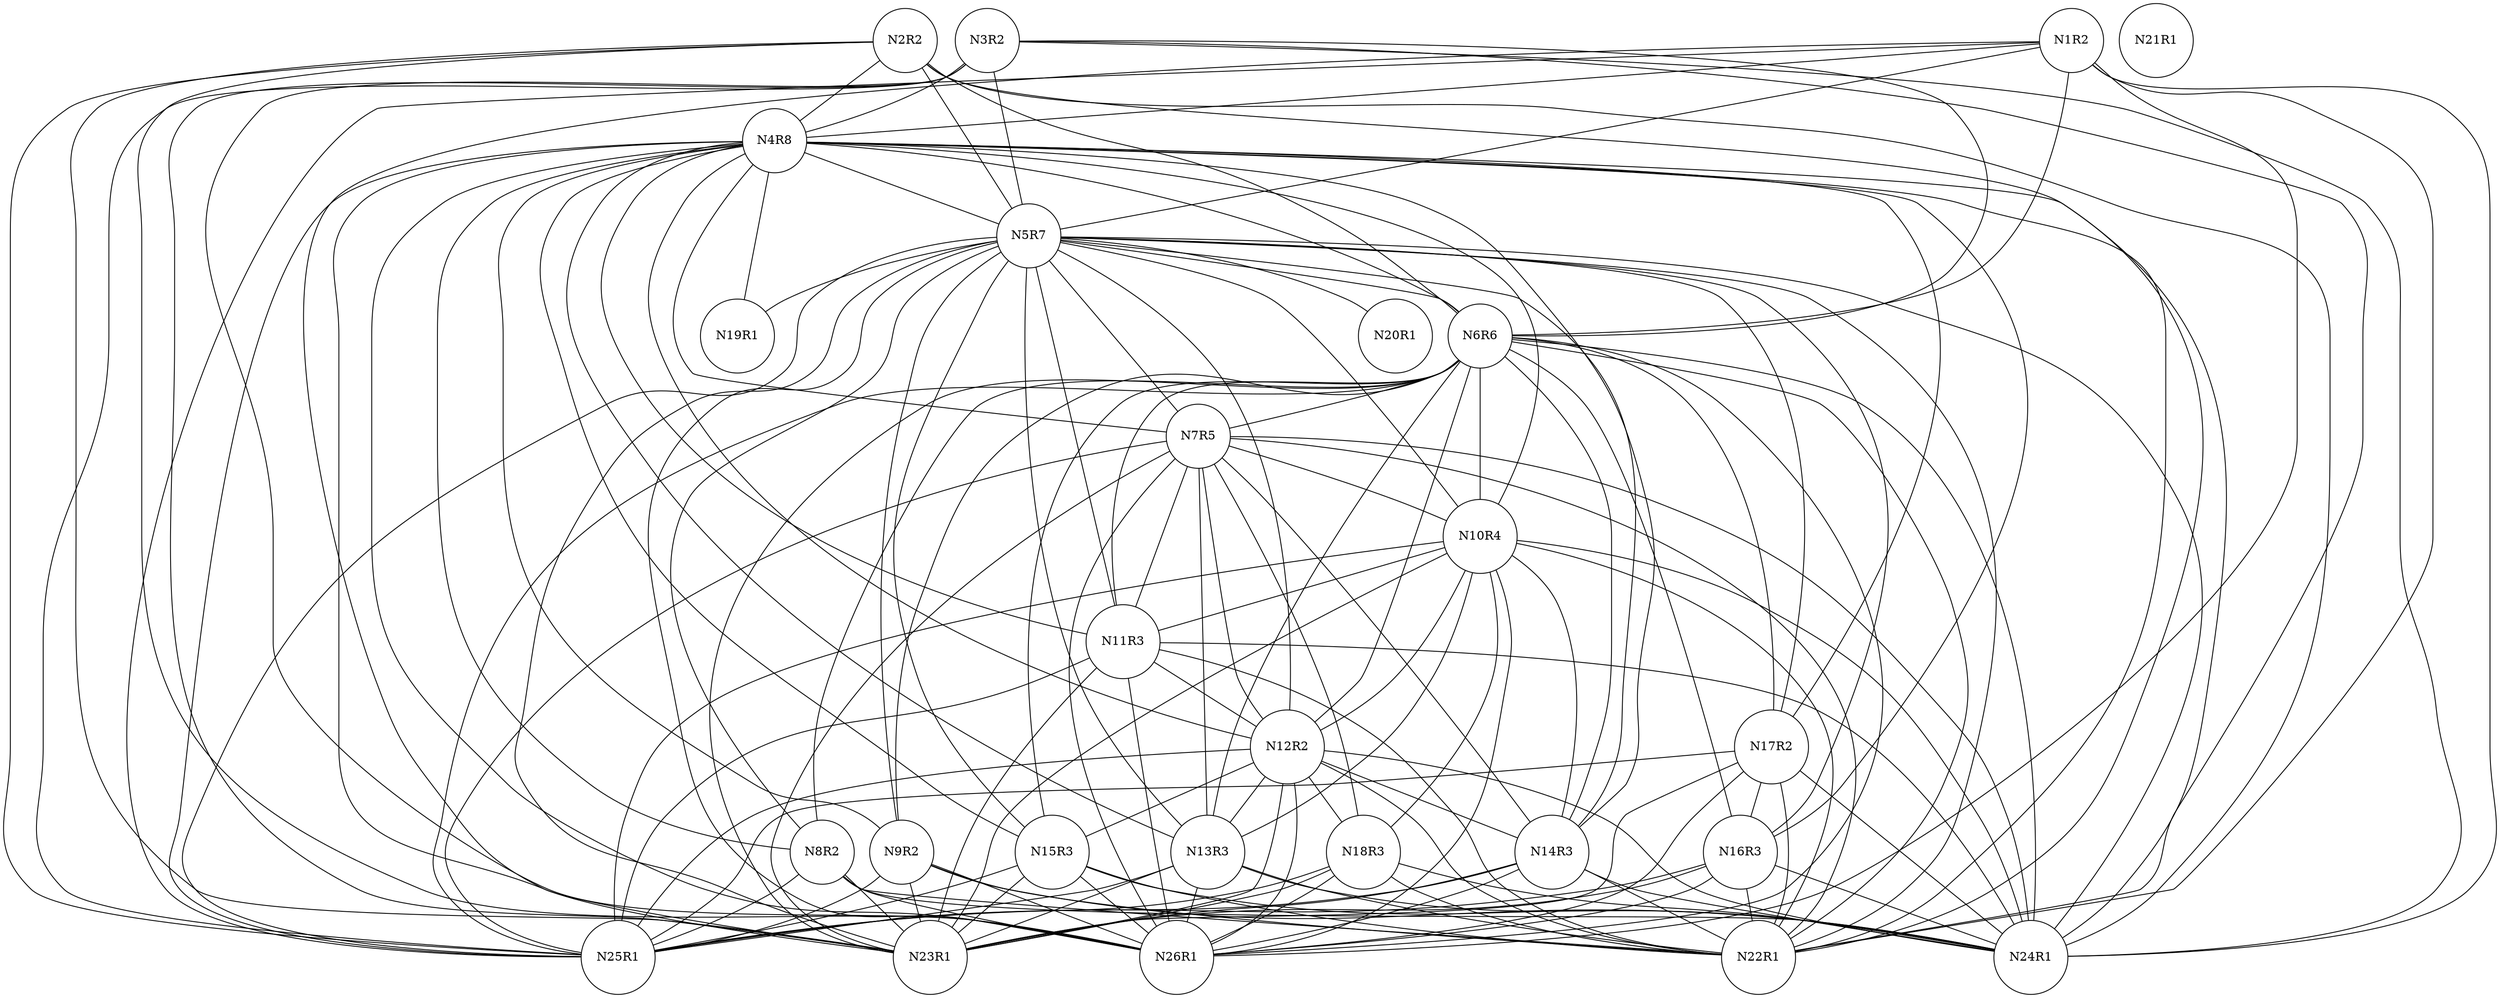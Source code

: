 graph ig {
    node [shape = circle];
    N1R2;
    N2R2;
    N3R2;
    N4R8;
    N5R7;
    N6R6;
    N7R5;
    N8R2;
    N9R2;
    N10R4;
    N11R3;
    N12R2;
    N13R3;
    N14R3;
    N15R3;
    N17R2;
    N16R3;
    N19R1;
    N18R3;
    N21R1;
    N20R1;
    N23R1;
    N22R1;
    N25R1;
    N24R1;
    N26R1;
    N1R2 -- N6R6;
    N1R2 -- N5R7;
    N1R2 -- N26R1;
    N1R2 -- N24R1;
    N1R2 -- N25R1;
    N1R2 -- N4R8;
    N1R2 -- N23R1;
    N1R2 -- N22R1;
    N2R2 -- N6R6;
    N2R2 -- N5R7;
    N2R2 -- N26R1;
    N2R2 -- N24R1;
    N2R2 -- N25R1;
    N2R2 -- N4R8;
    N2R2 -- N23R1;
    N2R2 -- N22R1;
    N3R2 -- N6R6;
    N3R2 -- N5R7;
    N3R2 -- N26R1;
    N3R2 -- N24R1;
    N3R2 -- N25R1;
    N3R2 -- N4R8;
    N3R2 -- N23R1;
    N3R2 -- N22R1;
    N4R8 -- N7R5;
    N4R8 -- N10R4;
    N4R8 -- N6R6;
    N4R8 -- N5R7;
    N4R8 -- N26R1;
    N4R8 -- N12R2;
    N4R8 -- N11R3;
    N4R8 -- N24R1;
    N4R8 -- N25R1;
    N4R8 -- N23R1;
    N4R8 -- N13R3;
    N4R8 -- N14R3;
    N4R8 -- N15R3;
    N4R8 -- N17R2;
    N4R8 -- N16R3;
    N4R8 -- N9R2;
    N4R8 -- N8R2;
    N4R8 -- N22R1;
    N4R8 -- N19R1;
    N5R7 -- N10R4;
    N5R7 -- N11R3;
    N5R7 -- N7R5;
    N5R7 -- N12R2;
    N5R7 -- N6R6;
    N5R7 -- N26R1;
    N5R7 -- N24R1;
    N5R7 -- N25R1;
    N5R7 -- N23R1;
    N5R7 -- N13R3;
    N5R7 -- N14R3;
    N5R7 -- N15R3;
    N5R7 -- N17R2;
    N5R7 -- N16R3;
    N5R7 -- N9R2;
    N5R7 -- N8R2;
    N5R7 -- N22R1;
    N5R7 -- N20R1;
    N5R7 -- N19R1;
    N6R6 -- N7R5;
    N6R6 -- N12R2;
    N6R6 -- N26R1;
    N6R6 -- N11R3;
    N6R6 -- N10R4;
    N6R6 -- N24R1;
    N6R6 -- N25R1;
    N6R6 -- N23R1;
    N6R6 -- N13R3;
    N6R6 -- N14R3;
    N6R6 -- N15R3;
    N6R6 -- N17R2;
    N6R6 -- N16R3;
    N6R6 -- N9R2;
    N6R6 -- N8R2;
    N6R6 -- N22R1;
    N7R5 -- N11R3;
    N7R5 -- N10R4;
    N7R5 -- N12R2;
    N7R5 -- N26R1;
    N7R5 -- N24R1;
    N7R5 -- N25R1;
    N7R5 -- N23R1;
    N7R5 -- N13R3;
    N7R5 -- N14R3;
    N7R5 -- N18R3;
    N7R5 -- N22R1;
    N8R2 -- N26R1;
    N8R2 -- N24R1;
    N8R2 -- N25R1;
    N8R2 -- N23R1;
    N8R2 -- N22R1;
    N9R2 -- N24R1;
    N9R2 -- N25R1;
    N9R2 -- N23R1;
    N9R2 -- N26R1;
    N9R2 -- N22R1;
    N10R4 -- N11R3;
    N10R4 -- N12R2;
    N10R4 -- N26R1;
    N10R4 -- N24R1;
    N10R4 -- N25R1;
    N10R4 -- N23R1;
    N10R4 -- N13R3;
    N10R4 -- N14R3;
    N10R4 -- N18R3;
    N10R4 -- N22R1;
    N11R3 -- N12R2;
    N11R3 -- N26R1;
    N11R3 -- N24R1;
    N11R3 -- N25R1;
    N11R3 -- N23R1;
    N11R3 -- N22R1;
    N12R2 -- N26R1;
    N12R2 -- N24R1;
    N12R2 -- N25R1;
    N12R2 -- N23R1;
    N12R2 -- N13R3;
    N12R2 -- N14R3;
    N12R2 -- N15R3;
    N12R2 -- N18R3;
    N12R2 -- N22R1;
    N13R3 -- N24R1;
    N13R3 -- N25R1;
    N13R3 -- N23R1;
    N13R3 -- N26R1;
    N13R3 -- N22R1;
    N14R3 -- N24R1;
    N14R3 -- N23R1;
    N14R3 -- N26R1;
    N14R3 -- N25R1;
    N14R3 -- N22R1;
    N15R3 -- N23R1;
    N15R3 -- N26R1;
    N15R3 -- N24R1;
    N15R3 -- N25R1;
    N15R3 -- N22R1;
    N17R2 -- N26R1;
    N17R2 -- N24R1;
    N17R2 -- N25R1;
    N17R2 -- N23R1;
    N17R2 -- N16R3;
    N17R2 -- N22R1;
    N16R3 -- N26R1;
    N16R3 -- N24R1;
    N16R3 -- N25R1;
    N16R3 -- N23R1;
    N16R3 -- N22R1;
    N18R3 -- N26R1;
    N18R3 -- N24R1;
    N18R3 -- N25R1;
    N18R3 -- N23R1;
    N18R3 -- N22R1;
}

